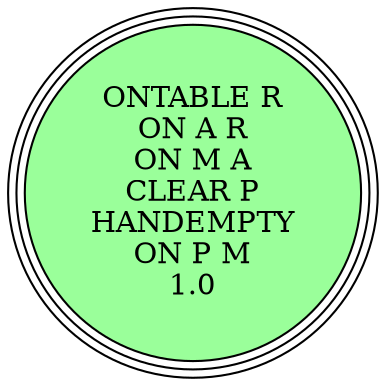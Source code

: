 digraph {
"ONTABLE R\nON A R\nON M A\nCLEAR P\nHANDEMPTY\nON P M\n1.0\n" [shape=circle, style=filled, fillcolor=palegreen1, peripheries=3];
"ONTABLE R\nON A R\nON M A\nCLEAR P\nHANDEMPTY\nON P M\n1.0\n" [shape=circle, style=filled, fillcolor=palegreen1, peripheries=3];
}
